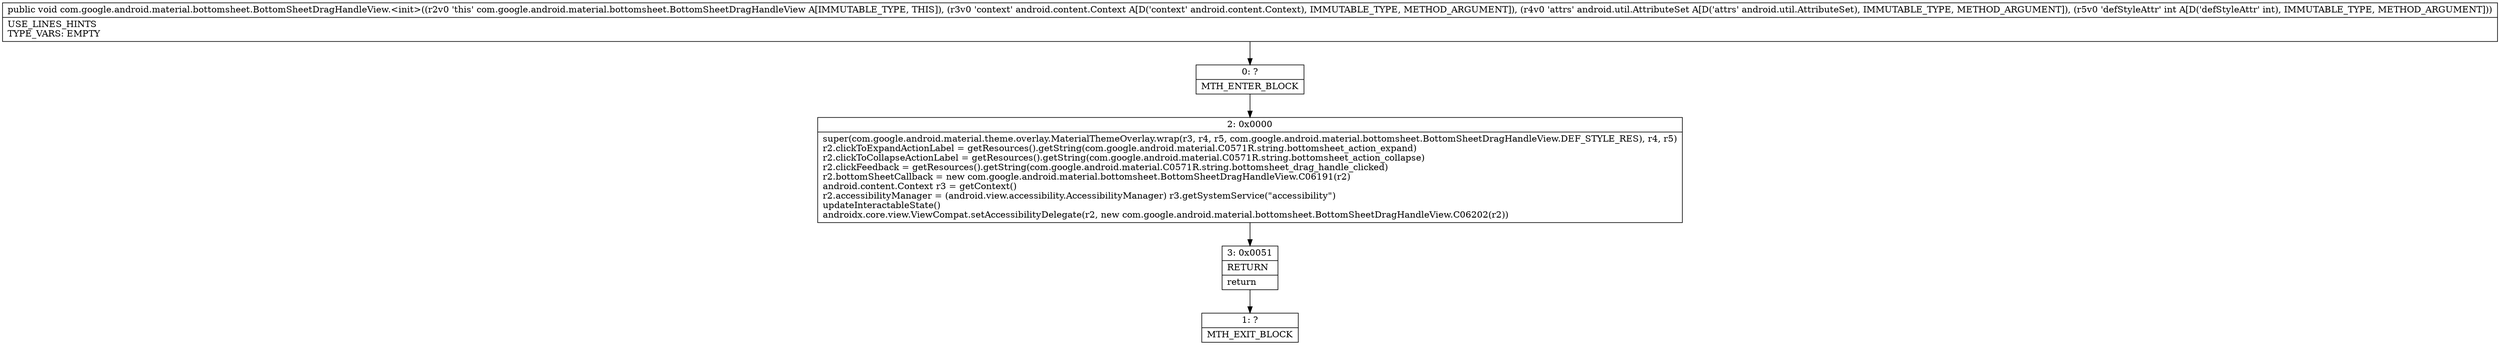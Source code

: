 digraph "CFG forcom.google.android.material.bottomsheet.BottomSheetDragHandleView.\<init\>(Landroid\/content\/Context;Landroid\/util\/AttributeSet;I)V" {
Node_0 [shape=record,label="{0\:\ ?|MTH_ENTER_BLOCK\l}"];
Node_2 [shape=record,label="{2\:\ 0x0000|super(com.google.android.material.theme.overlay.MaterialThemeOverlay.wrap(r3, r4, r5, com.google.android.material.bottomsheet.BottomSheetDragHandleView.DEF_STYLE_RES), r4, r5)\lr2.clickToExpandActionLabel = getResources().getString(com.google.android.material.C0571R.string.bottomsheet_action_expand)\lr2.clickToCollapseActionLabel = getResources().getString(com.google.android.material.C0571R.string.bottomsheet_action_collapse)\lr2.clickFeedback = getResources().getString(com.google.android.material.C0571R.string.bottomsheet_drag_handle_clicked)\lr2.bottomSheetCallback = new com.google.android.material.bottomsheet.BottomSheetDragHandleView.C06191(r2)\landroid.content.Context r3 = getContext()\lr2.accessibilityManager = (android.view.accessibility.AccessibilityManager) r3.getSystemService(\"accessibility\")\lupdateInteractableState()\landroidx.core.view.ViewCompat.setAccessibilityDelegate(r2, new com.google.android.material.bottomsheet.BottomSheetDragHandleView.C06202(r2))\l}"];
Node_3 [shape=record,label="{3\:\ 0x0051|RETURN\l|return\l}"];
Node_1 [shape=record,label="{1\:\ ?|MTH_EXIT_BLOCK\l}"];
MethodNode[shape=record,label="{public void com.google.android.material.bottomsheet.BottomSheetDragHandleView.\<init\>((r2v0 'this' com.google.android.material.bottomsheet.BottomSheetDragHandleView A[IMMUTABLE_TYPE, THIS]), (r3v0 'context' android.content.Context A[D('context' android.content.Context), IMMUTABLE_TYPE, METHOD_ARGUMENT]), (r4v0 'attrs' android.util.AttributeSet A[D('attrs' android.util.AttributeSet), IMMUTABLE_TYPE, METHOD_ARGUMENT]), (r5v0 'defStyleAttr' int A[D('defStyleAttr' int), IMMUTABLE_TYPE, METHOD_ARGUMENT]))  | USE_LINES_HINTS\lTYPE_VARS: EMPTY\l}"];
MethodNode -> Node_0;Node_0 -> Node_2;
Node_2 -> Node_3;
Node_3 -> Node_1;
}

